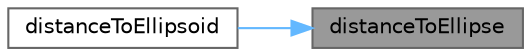 digraph "distanceToEllipse"
{
 // LATEX_PDF_SIZE
  bgcolor="transparent";
  edge [fontname=Helvetica,fontsize=10,labelfontname=Helvetica,labelfontsize=10];
  node [fontname=Helvetica,fontsize=10,shape=box,height=0.2,width=0.4];
  rankdir="RL";
  Node1 [id="Node000001",label="distanceToEllipse",height=0.2,width=0.4,color="gray40", fillcolor="grey60", style="filled", fontcolor="black",tooltip=" "];
  Node1 -> Node2 [id="edge1_Node000001_Node000002",dir="back",color="steelblue1",style="solid",tooltip=" "];
  Node2 [id="Node000002",label="distanceToEllipsoid",height=0.2,width=0.4,color="grey40", fillcolor="white", style="filled",URL="$namespaceFoam.html#ad433a4bed1f99445945f290b6b4c5325",tooltip=" "];
}
